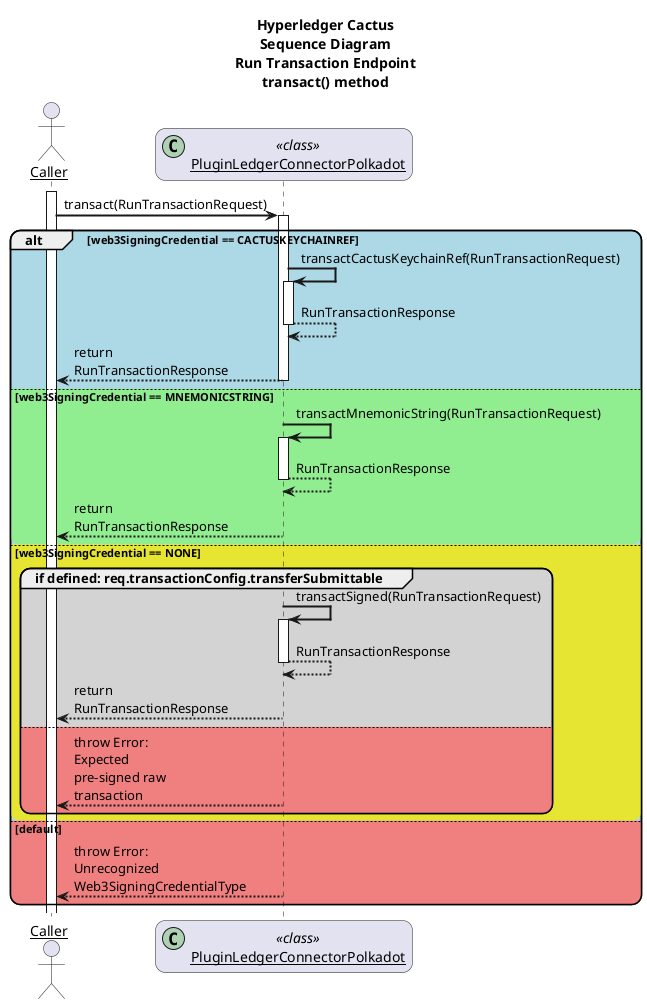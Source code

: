 @startuml
title Hyperledger Cactus\nSequence Diagram\nRun Transaction Endpoint\ntransact() method

skinparam sequenceArrowThickness 2
skinparam roundcorner 20
skinparam maxmessagesize 120
skinparam sequenceParticipant underline

actor "Caller" as caller
participant "PluginLedgerConnectorPolkadot" as t << (C,#ADD1B2) class >>

autoactivate on

activate caller
caller -> t: transact(RunTransactionRequest)

alt #LightBlue web3SigningCredential == CACTUSKEYCHAINREF
    t -> t: transactCactusKeychainRef(RunTransactionRequest)
    return RunTransactionResponse
    t --> caller: return RunTransactionResponse
else #LightGreen web3SigningCredential == MNEMONICSTRING
        t -> t: transactMnemonicString(RunTransactionRequest)
        return RunTransactionResponse
        t --> caller: return RunTransactionResponse
else #e6e632 web3SigningCredential == NONE
    group #LightGray if defined: req.transactionConfig.transferSubmittable
      t -> t: transactSigned(RunTransactionRequest)
      return RunTransactionResponse
      t --> caller: return RunTransactionResponse
    else #LightCoral
      t --> caller: throw Error: Expected pre-signed raw transaction
    end
else #LightCoral default
  t --> caller: throw Error: Unrecognized Web3SigningCredentialType
end
@enduml
